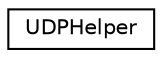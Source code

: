 digraph "Graphical Class Hierarchy"
{
 // LATEX_PDF_SIZE
  edge [fontname="Helvetica",fontsize="10",labelfontname="Helvetica",labelfontsize="10"];
  node [fontname="Helvetica",fontsize="10",shape=record];
  rankdir="LR";
  Node0 [label="UDPHelper",height=0.2,width=0.4,color="black", fillcolor="white", style="filled",URL="$classUDPMulticast_1_1UDPHelper.html",tooltip=" "];
}
